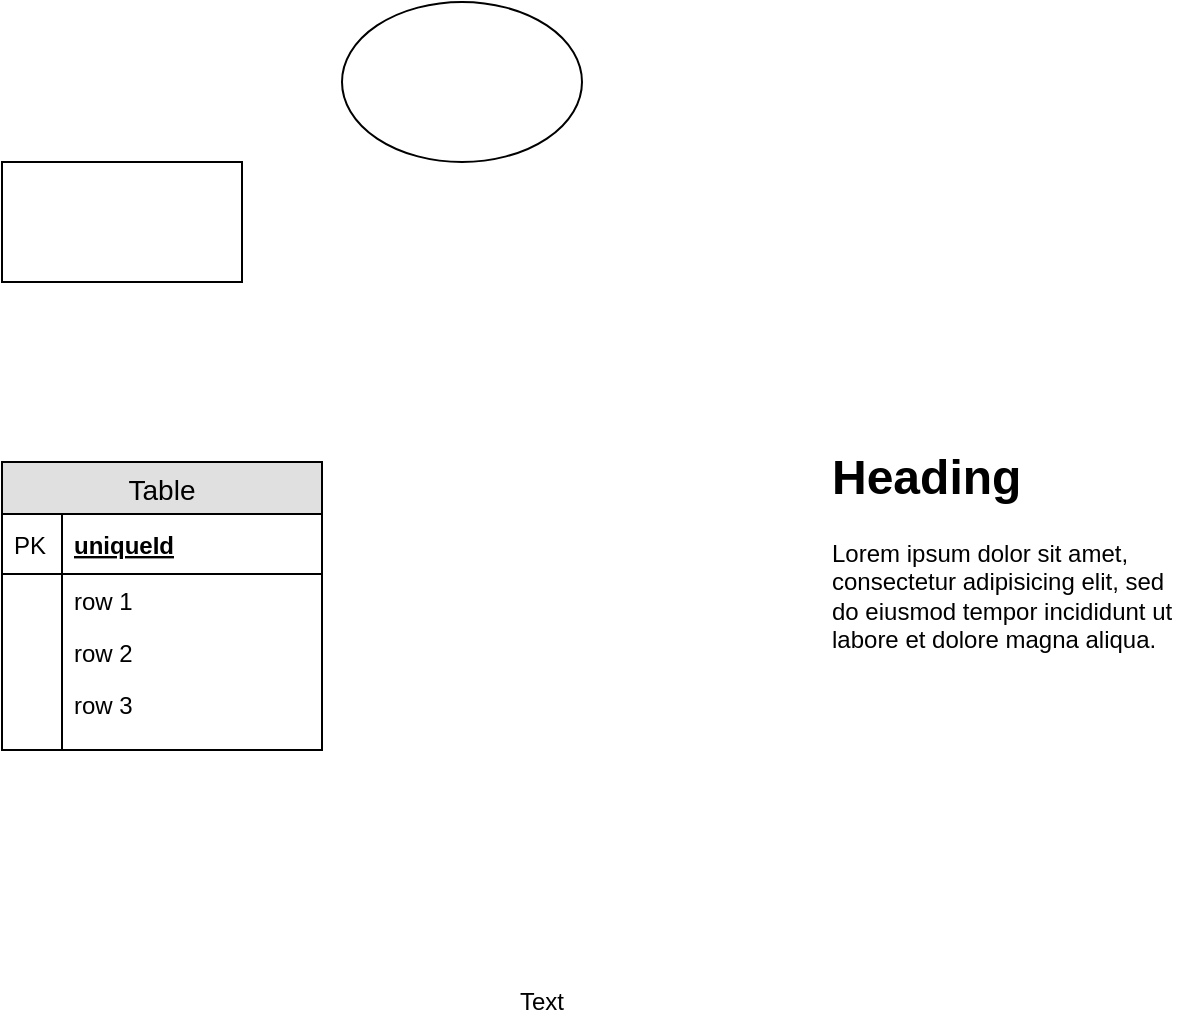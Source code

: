 <mxfile version="12.4.3" type="github" pages="1">
  <diagram id="e_mjF1xgAdZZEunts6mm" name="Page-1">
    <mxGraphModel dx="1422" dy="802" grid="1" gridSize="10" guides="1" tooltips="1" connect="1" arrows="1" fold="1" page="1" pageScale="1" pageWidth="827" pageHeight="1169" math="0" shadow="0">
      <root>
        <mxCell id="0"/>
        <mxCell id="1" parent="0"/>
        <mxCell id="vpzMfmB3w2jeHmJTshrb-1" value="" style="rounded=0;whiteSpace=wrap;html=1;" parent="1" vertex="1">
          <mxGeometry x="130" y="200" width="120" height="60" as="geometry"/>
        </mxCell>
        <mxCell id="vpzMfmB3w2jeHmJTshrb-2" value="Table" style="swimlane;fontStyle=0;childLayout=stackLayout;horizontal=1;startSize=26;fillColor=#e0e0e0;horizontalStack=0;resizeParent=1;resizeParentMax=0;resizeLast=0;collapsible=1;marginBottom=0;swimlaneFillColor=#ffffff;align=center;fontSize=14;" parent="1" vertex="1">
          <mxGeometry x="130" y="350" width="160" height="144" as="geometry"/>
        </mxCell>
        <mxCell id="vpzMfmB3w2jeHmJTshrb-3" value="uniqueId" style="shape=partialRectangle;top=0;left=0;right=0;bottom=1;align=left;verticalAlign=middle;fillColor=none;spacingLeft=34;spacingRight=4;overflow=hidden;rotatable=0;points=[[0,0.5],[1,0.5]];portConstraint=eastwest;dropTarget=0;fontStyle=5;fontSize=12;" parent="vpzMfmB3w2jeHmJTshrb-2" vertex="1">
          <mxGeometry y="26" width="160" height="30" as="geometry"/>
        </mxCell>
        <mxCell id="vpzMfmB3w2jeHmJTshrb-4" value="PK" style="shape=partialRectangle;top=0;left=0;bottom=0;fillColor=none;align=left;verticalAlign=middle;spacingLeft=4;spacingRight=4;overflow=hidden;rotatable=0;points=[];portConstraint=eastwest;part=1;fontSize=12;" parent="vpzMfmB3w2jeHmJTshrb-3" vertex="1" connectable="0">
          <mxGeometry width="30" height="30" as="geometry"/>
        </mxCell>
        <mxCell id="vpzMfmB3w2jeHmJTshrb-5" value="row 1" style="shape=partialRectangle;top=0;left=0;right=0;bottom=0;align=left;verticalAlign=top;fillColor=none;spacingLeft=34;spacingRight=4;overflow=hidden;rotatable=0;points=[[0,0.5],[1,0.5]];portConstraint=eastwest;dropTarget=0;fontSize=12;" parent="vpzMfmB3w2jeHmJTshrb-2" vertex="1">
          <mxGeometry y="56" width="160" height="26" as="geometry"/>
        </mxCell>
        <mxCell id="vpzMfmB3w2jeHmJTshrb-6" value="" style="shape=partialRectangle;top=0;left=0;bottom=0;fillColor=none;align=left;verticalAlign=top;spacingLeft=4;spacingRight=4;overflow=hidden;rotatable=0;points=[];portConstraint=eastwest;part=1;fontSize=12;" parent="vpzMfmB3w2jeHmJTshrb-5" vertex="1" connectable="0">
          <mxGeometry width="30" height="26" as="geometry"/>
        </mxCell>
        <mxCell id="vpzMfmB3w2jeHmJTshrb-7" value="row 2" style="shape=partialRectangle;top=0;left=0;right=0;bottom=0;align=left;verticalAlign=top;fillColor=none;spacingLeft=34;spacingRight=4;overflow=hidden;rotatable=0;points=[[0,0.5],[1,0.5]];portConstraint=eastwest;dropTarget=0;fontSize=12;" parent="vpzMfmB3w2jeHmJTshrb-2" vertex="1">
          <mxGeometry y="82" width="160" height="26" as="geometry"/>
        </mxCell>
        <mxCell id="vpzMfmB3w2jeHmJTshrb-8" value="" style="shape=partialRectangle;top=0;left=0;bottom=0;fillColor=none;align=left;verticalAlign=top;spacingLeft=4;spacingRight=4;overflow=hidden;rotatable=0;points=[];portConstraint=eastwest;part=1;fontSize=12;" parent="vpzMfmB3w2jeHmJTshrb-7" vertex="1" connectable="0">
          <mxGeometry width="30" height="26" as="geometry"/>
        </mxCell>
        <mxCell id="vpzMfmB3w2jeHmJTshrb-9" value="row 3" style="shape=partialRectangle;top=0;left=0;right=0;bottom=0;align=left;verticalAlign=top;fillColor=none;spacingLeft=34;spacingRight=4;overflow=hidden;rotatable=0;points=[[0,0.5],[1,0.5]];portConstraint=eastwest;dropTarget=0;fontSize=12;" parent="vpzMfmB3w2jeHmJTshrb-2" vertex="1">
          <mxGeometry y="108" width="160" height="26" as="geometry"/>
        </mxCell>
        <mxCell id="vpzMfmB3w2jeHmJTshrb-10" value="" style="shape=partialRectangle;top=0;left=0;bottom=0;fillColor=none;align=left;verticalAlign=top;spacingLeft=4;spacingRight=4;overflow=hidden;rotatable=0;points=[];portConstraint=eastwest;part=1;fontSize=12;" parent="vpzMfmB3w2jeHmJTshrb-9" vertex="1" connectable="0">
          <mxGeometry width="30" height="26" as="geometry"/>
        </mxCell>
        <mxCell id="vpzMfmB3w2jeHmJTshrb-11" value="" style="shape=partialRectangle;top=0;left=0;right=0;bottom=0;align=left;verticalAlign=top;fillColor=none;spacingLeft=34;spacingRight=4;overflow=hidden;rotatable=0;points=[[0,0.5],[1,0.5]];portConstraint=eastwest;dropTarget=0;fontSize=12;" parent="vpzMfmB3w2jeHmJTshrb-2" vertex="1">
          <mxGeometry y="134" width="160" height="10" as="geometry"/>
        </mxCell>
        <mxCell id="vpzMfmB3w2jeHmJTshrb-12" value="" style="shape=partialRectangle;top=0;left=0;bottom=0;fillColor=none;align=left;verticalAlign=top;spacingLeft=4;spacingRight=4;overflow=hidden;rotatable=0;points=[];portConstraint=eastwest;part=1;fontSize=12;" parent="vpzMfmB3w2jeHmJTshrb-11" vertex="1" connectable="0">
          <mxGeometry width="30" height="10" as="geometry"/>
        </mxCell>
        <mxCell id="5lPUEbtzTJK-Cg0hUJUi-1" value="" style="ellipse;whiteSpace=wrap;html=1;" vertex="1" parent="1">
          <mxGeometry x="300" y="120" width="120" height="80" as="geometry"/>
        </mxCell>
        <mxCell id="5lPUEbtzTJK-Cg0hUJUi-2" value="&lt;h1&gt;Heading&lt;/h1&gt;&lt;p&gt;Lorem ipsum dolor sit amet, consectetur adipisicing elit, sed do eiusmod tempor incididunt ut labore et dolore magna aliqua.&lt;/p&gt;" style="text;html=1;strokeColor=none;fillColor=none;spacing=5;spacingTop=-20;whiteSpace=wrap;overflow=hidden;rounded=0;" vertex="1" parent="1">
          <mxGeometry x="540" y="338" width="190" height="120" as="geometry"/>
        </mxCell>
        <mxCell id="5lPUEbtzTJK-Cg0hUJUi-3" value="Text" style="text;html=1;strokeColor=none;fillColor=none;align=center;verticalAlign=middle;whiteSpace=wrap;rounded=0;" vertex="1" parent="1">
          <mxGeometry x="380" y="610" width="40" height="20" as="geometry"/>
        </mxCell>
      </root>
    </mxGraphModel>
  </diagram>
</mxfile>
